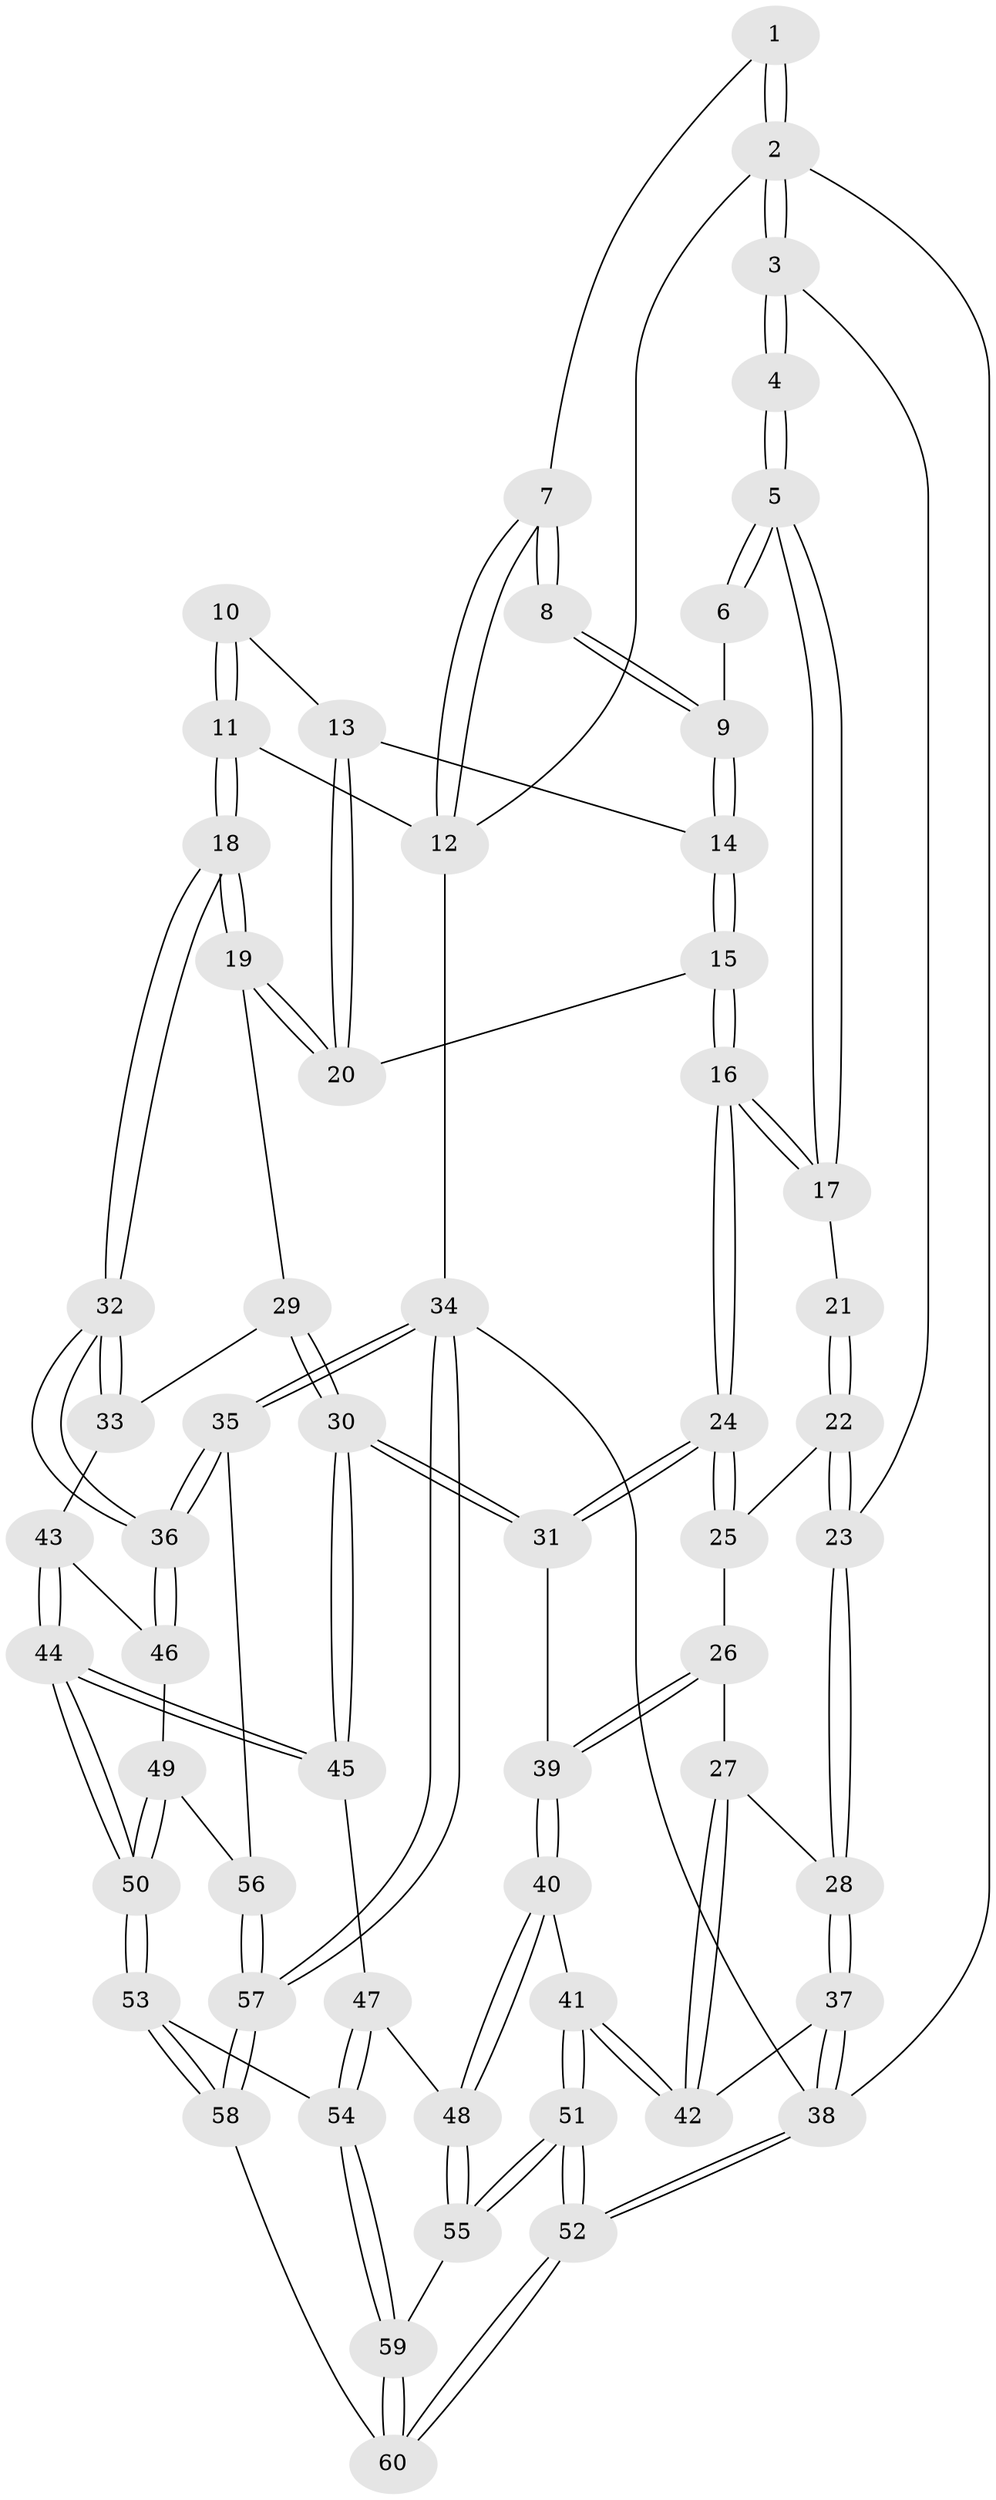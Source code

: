 // Generated by graph-tools (version 1.1) at 2025/03/03/09/25 03:03:29]
// undirected, 60 vertices, 147 edges
graph export_dot {
graph [start="1"]
  node [color=gray90,style=filled];
  1 [pos="+0.5322405343159062+0"];
  2 [pos="+0+0"];
  3 [pos="+0+0"];
  4 [pos="+0.23394851970932803+0.03748450495069063"];
  5 [pos="+0.40954287733965117+0.13667343174067972"];
  6 [pos="+0.5264839438781398+0"];
  7 [pos="+1+0"];
  8 [pos="+0.681928255326573+0.09917442594502154"];
  9 [pos="+0.6497268097435333+0.10820076017436511"];
  10 [pos="+0.8030610538467673+0.11667420616469244"];
  11 [pos="+1+0.02228850526683261"];
  12 [pos="+1+0"];
  13 [pos="+0.73110062120679+0.18816649963560667"];
  14 [pos="+0.6458960564267283+0.15244301755413442"];
  15 [pos="+0.5789789209785511+0.25941743539446394"];
  16 [pos="+0.4889821142926358+0.3183900802777469"];
  17 [pos="+0.41060917607237535+0.17047723308042298"];
  18 [pos="+1+0.15446520583131357"];
  19 [pos="+0.7998388149320503+0.29510013679077557"];
  20 [pos="+0.7985787997303413+0.2943946256346716"];
  21 [pos="+0.2559820298766794+0.20883941383566745"];
  22 [pos="+0.18256426838421225+0.24680473284772567"];
  23 [pos="+0+0.12932206918017358"];
  24 [pos="+0.4743695306442954+0.40614204081717437"];
  25 [pos="+0.18744756996620224+0.25430824792204654"];
  26 [pos="+0.2282927075194812+0.44563768254467767"];
  27 [pos="+0.1576588311468711+0.4643535960848882"];
  28 [pos="+0+0.35628669276542174"];
  29 [pos="+0.7602095211390675+0.3986659031302735"];
  30 [pos="+0.5499561281256704+0.5196726258139448"];
  31 [pos="+0.47485606097578525+0.46803738935941464"];
  32 [pos="+1+0.49743726135665356"];
  33 [pos="+0.8915982450416803+0.5027426221077707"];
  34 [pos="+1+1"];
  35 [pos="+1+1"];
  36 [pos="+1+0.6373425263510931"];
  37 [pos="+0+0.6051827811258093"];
  38 [pos="+0+1"];
  39 [pos="+0.4240576613622944+0.4902686472377249"];
  40 [pos="+0.32308512687120305+0.6282510042843658"];
  41 [pos="+0.18926451496523827+0.6918045525832619"];
  42 [pos="+0.12898018750219736+0.6362978263455495"];
  43 [pos="+0.7704473123663946+0.5876272462155463"];
  44 [pos="+0.6422022645903936+0.6321655111443469"];
  45 [pos="+0.6057629623246328+0.6089556978245568"];
  46 [pos="+0.9437400719868093+0.6848891431748025"];
  47 [pos="+0.5302766633765549+0.7216360204271038"];
  48 [pos="+0.3991912691638022+0.8277327895411809"];
  49 [pos="+0.7611039944389786+0.7768787084640729"];
  50 [pos="+0.727148849847137+0.7694812035787459"];
  51 [pos="+0.14358483692022583+0.9770187428249223"];
  52 [pos="+0+1"];
  53 [pos="+0.7161009631086577+0.7914099175324676"];
  54 [pos="+0.5545281104658452+0.8904495382549473"];
  55 [pos="+0.3955233481906432+0.8397091236323355"];
  56 [pos="+0.7678009601470023+0.7832628879281011"];
  57 [pos="+1+1"];
  58 [pos="+0.6788278343475708+1"];
  59 [pos="+0.5223275322003159+0.9372517072519204"];
  60 [pos="+0.577114148814116+1"];
  1 -- 2;
  1 -- 2;
  1 -- 7;
  2 -- 3;
  2 -- 3;
  2 -- 12;
  2 -- 38;
  3 -- 4;
  3 -- 4;
  3 -- 23;
  4 -- 5;
  4 -- 5;
  5 -- 6;
  5 -- 6;
  5 -- 17;
  5 -- 17;
  6 -- 9;
  7 -- 8;
  7 -- 8;
  7 -- 12;
  7 -- 12;
  8 -- 9;
  8 -- 9;
  9 -- 14;
  9 -- 14;
  10 -- 11;
  10 -- 11;
  10 -- 13;
  11 -- 12;
  11 -- 18;
  11 -- 18;
  12 -- 34;
  13 -- 14;
  13 -- 20;
  13 -- 20;
  14 -- 15;
  14 -- 15;
  15 -- 16;
  15 -- 16;
  15 -- 20;
  16 -- 17;
  16 -- 17;
  16 -- 24;
  16 -- 24;
  17 -- 21;
  18 -- 19;
  18 -- 19;
  18 -- 32;
  18 -- 32;
  19 -- 20;
  19 -- 20;
  19 -- 29;
  21 -- 22;
  21 -- 22;
  22 -- 23;
  22 -- 23;
  22 -- 25;
  23 -- 28;
  23 -- 28;
  24 -- 25;
  24 -- 25;
  24 -- 31;
  24 -- 31;
  25 -- 26;
  26 -- 27;
  26 -- 39;
  26 -- 39;
  27 -- 28;
  27 -- 42;
  27 -- 42;
  28 -- 37;
  28 -- 37;
  29 -- 30;
  29 -- 30;
  29 -- 33;
  30 -- 31;
  30 -- 31;
  30 -- 45;
  30 -- 45;
  31 -- 39;
  32 -- 33;
  32 -- 33;
  32 -- 36;
  32 -- 36;
  33 -- 43;
  34 -- 35;
  34 -- 35;
  34 -- 57;
  34 -- 57;
  34 -- 38;
  35 -- 36;
  35 -- 36;
  35 -- 56;
  36 -- 46;
  36 -- 46;
  37 -- 38;
  37 -- 38;
  37 -- 42;
  38 -- 52;
  38 -- 52;
  39 -- 40;
  39 -- 40;
  40 -- 41;
  40 -- 48;
  40 -- 48;
  41 -- 42;
  41 -- 42;
  41 -- 51;
  41 -- 51;
  43 -- 44;
  43 -- 44;
  43 -- 46;
  44 -- 45;
  44 -- 45;
  44 -- 50;
  44 -- 50;
  45 -- 47;
  46 -- 49;
  47 -- 48;
  47 -- 54;
  47 -- 54;
  48 -- 55;
  48 -- 55;
  49 -- 50;
  49 -- 50;
  49 -- 56;
  50 -- 53;
  50 -- 53;
  51 -- 52;
  51 -- 52;
  51 -- 55;
  51 -- 55;
  52 -- 60;
  52 -- 60;
  53 -- 54;
  53 -- 58;
  53 -- 58;
  54 -- 59;
  54 -- 59;
  55 -- 59;
  56 -- 57;
  56 -- 57;
  57 -- 58;
  57 -- 58;
  58 -- 60;
  59 -- 60;
  59 -- 60;
}
